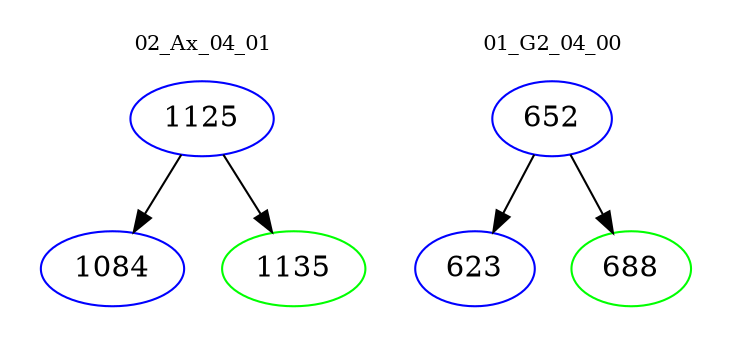 digraph{
subgraph cluster_0 {
color = white
label = "02_Ax_04_01";
fontsize=10;
T0_1125 [label="1125", color="blue"]
T0_1125 -> T0_1084 [color="black"]
T0_1084 [label="1084", color="blue"]
T0_1125 -> T0_1135 [color="black"]
T0_1135 [label="1135", color="green"]
}
subgraph cluster_1 {
color = white
label = "01_G2_04_00";
fontsize=10;
T1_652 [label="652", color="blue"]
T1_652 -> T1_623 [color="black"]
T1_623 [label="623", color="blue"]
T1_652 -> T1_688 [color="black"]
T1_688 [label="688", color="green"]
}
}
